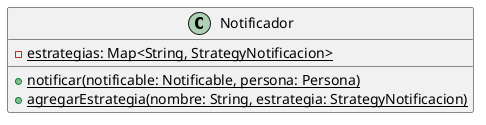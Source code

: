 @startuml
'https://plantuml.com/class-diagram

class Notificador{
    {static}-estrategias: Map<String, StrategyNotificacion>
    {static}+notificar(notificable: Notificable, persona: Persona)
    {static}+agregarEstrategia(nombre: String, estrategia: StrategyNotificacion)
}

@enduml